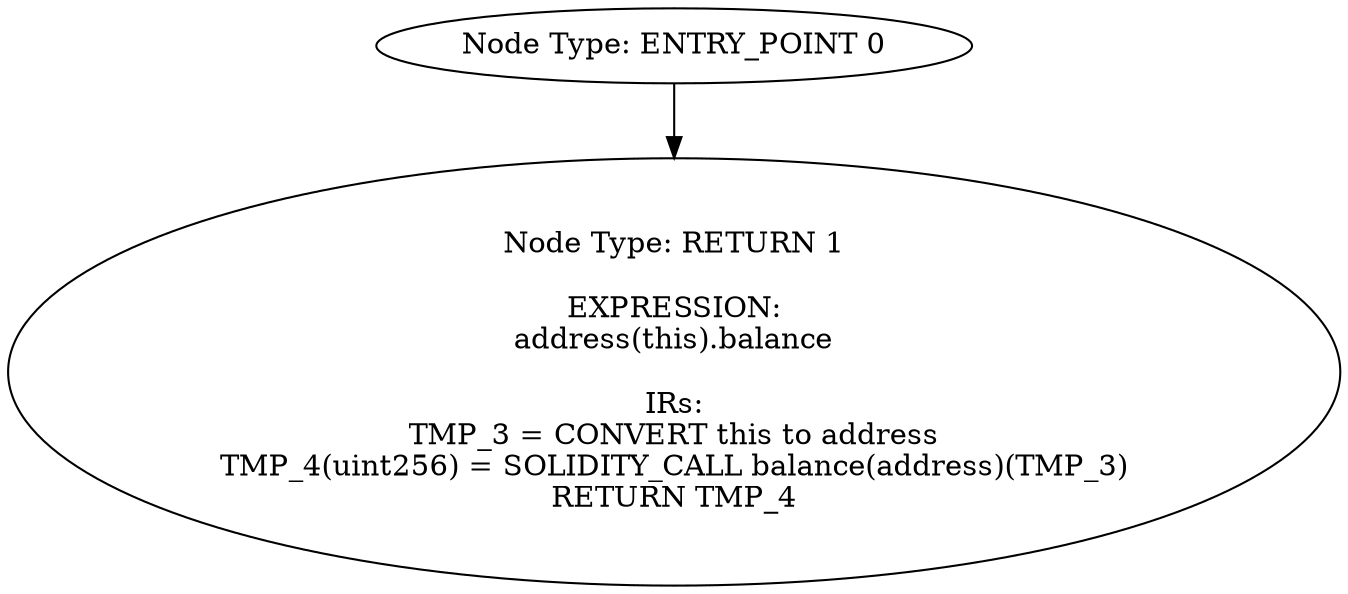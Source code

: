 digraph{
0[label="Node Type: ENTRY_POINT 0
"];
0->1;
1[label="Node Type: RETURN 1

EXPRESSION:
address(this).balance

IRs:
TMP_3 = CONVERT this to address
TMP_4(uint256) = SOLIDITY_CALL balance(address)(TMP_3)
RETURN TMP_4"];
}
